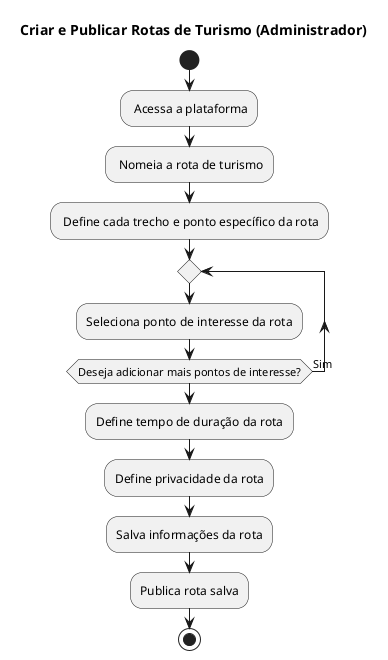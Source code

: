 @startuml
title Criar e Publicar Rotas de Turismo (Administrador)

start

: Acessa a plataforma;
: Nomeia a rota de turismo;
: Define cada trecho e ponto específico da rota;

repeat
  :Seleciona ponto de interesse da rota;
repeat while (Deseja adicionar mais pontos de interesse?) is (Sim)

:Define tempo de duração da rota;
:Define privacidade da rota;

:Salva informações da rota;
:Publica rota salva;

stop

@enduml
